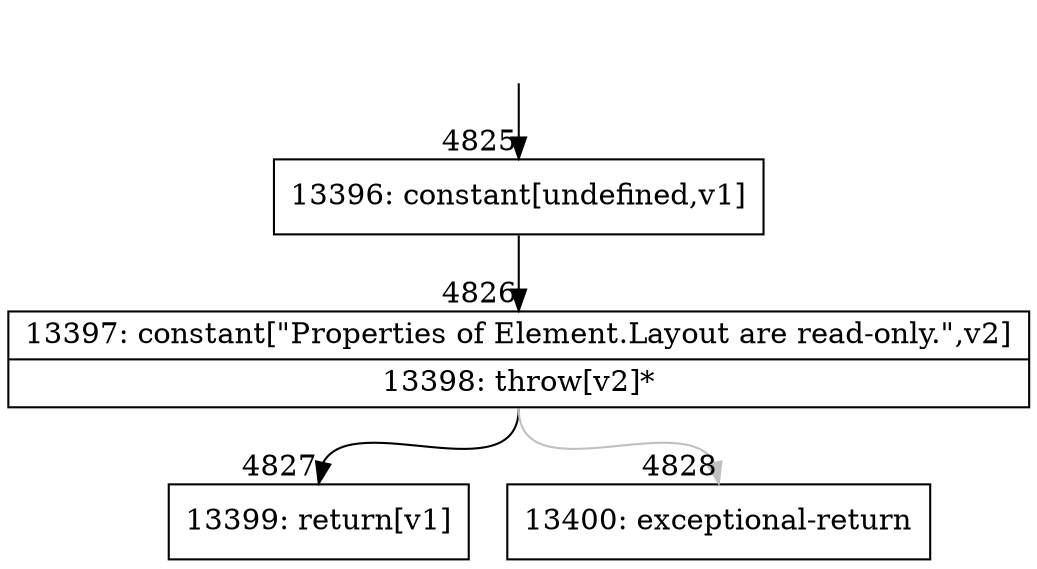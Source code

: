 digraph {
rankdir="TD"
BB_entry382[shape=none,label=""];
BB_entry382 -> BB4825 [tailport=s, headport=n, headlabel="    4825"]
BB4825 [shape=record label="{13396: constant[undefined,v1]}" ] 
BB4825 -> BB4826 [tailport=s, headport=n, headlabel="      4826"]
BB4826 [shape=record label="{13397: constant[\"Properties of Element.Layout are read-only.\",v2]|13398: throw[v2]*}" ] 
BB4826 -> BB4827 [tailport=s, headport=n, headlabel="      4827"]
BB4826 -> BB4828 [tailport=s, headport=n, color=gray, headlabel="      4828"]
BB4827 [shape=record label="{13399: return[v1]}" ] 
BB4828 [shape=record label="{13400: exceptional-return}" ] 
//#$~ 3640
}
